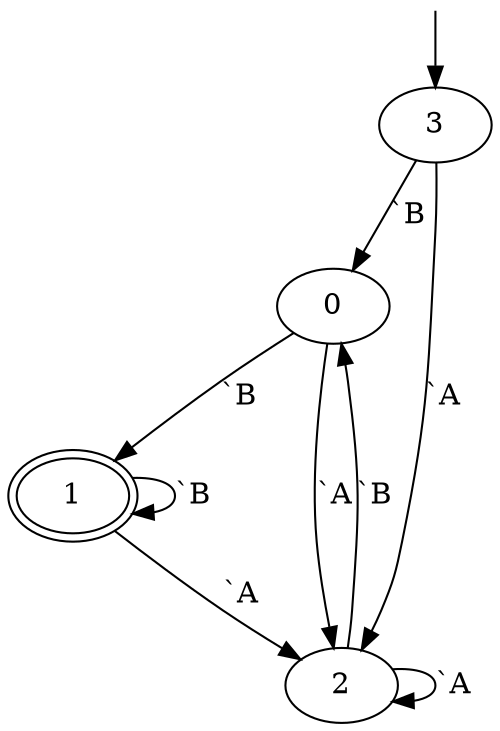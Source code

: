 digraph automaton
{
  __INVISIBLE_NODE_0__ [label= "", shape=none,height=.0,width=.0] ;
  __INVISIBLE_NODE_0__ -> 3 ;
  1 [peripheries=2] ;
  0 -> 1 [label="`B"] ;
  0 -> 2 [label="`A"] ;
  1 -> 1 [label="`B"] ;
  1 -> 2 [label="`A"] ;
  2 -> 0 [label="`B"] ;
  2 -> 2 [label="`A"] ;
  3 -> 0 [label="`B"] ;
  3 -> 2 [label="`A"] ;
}